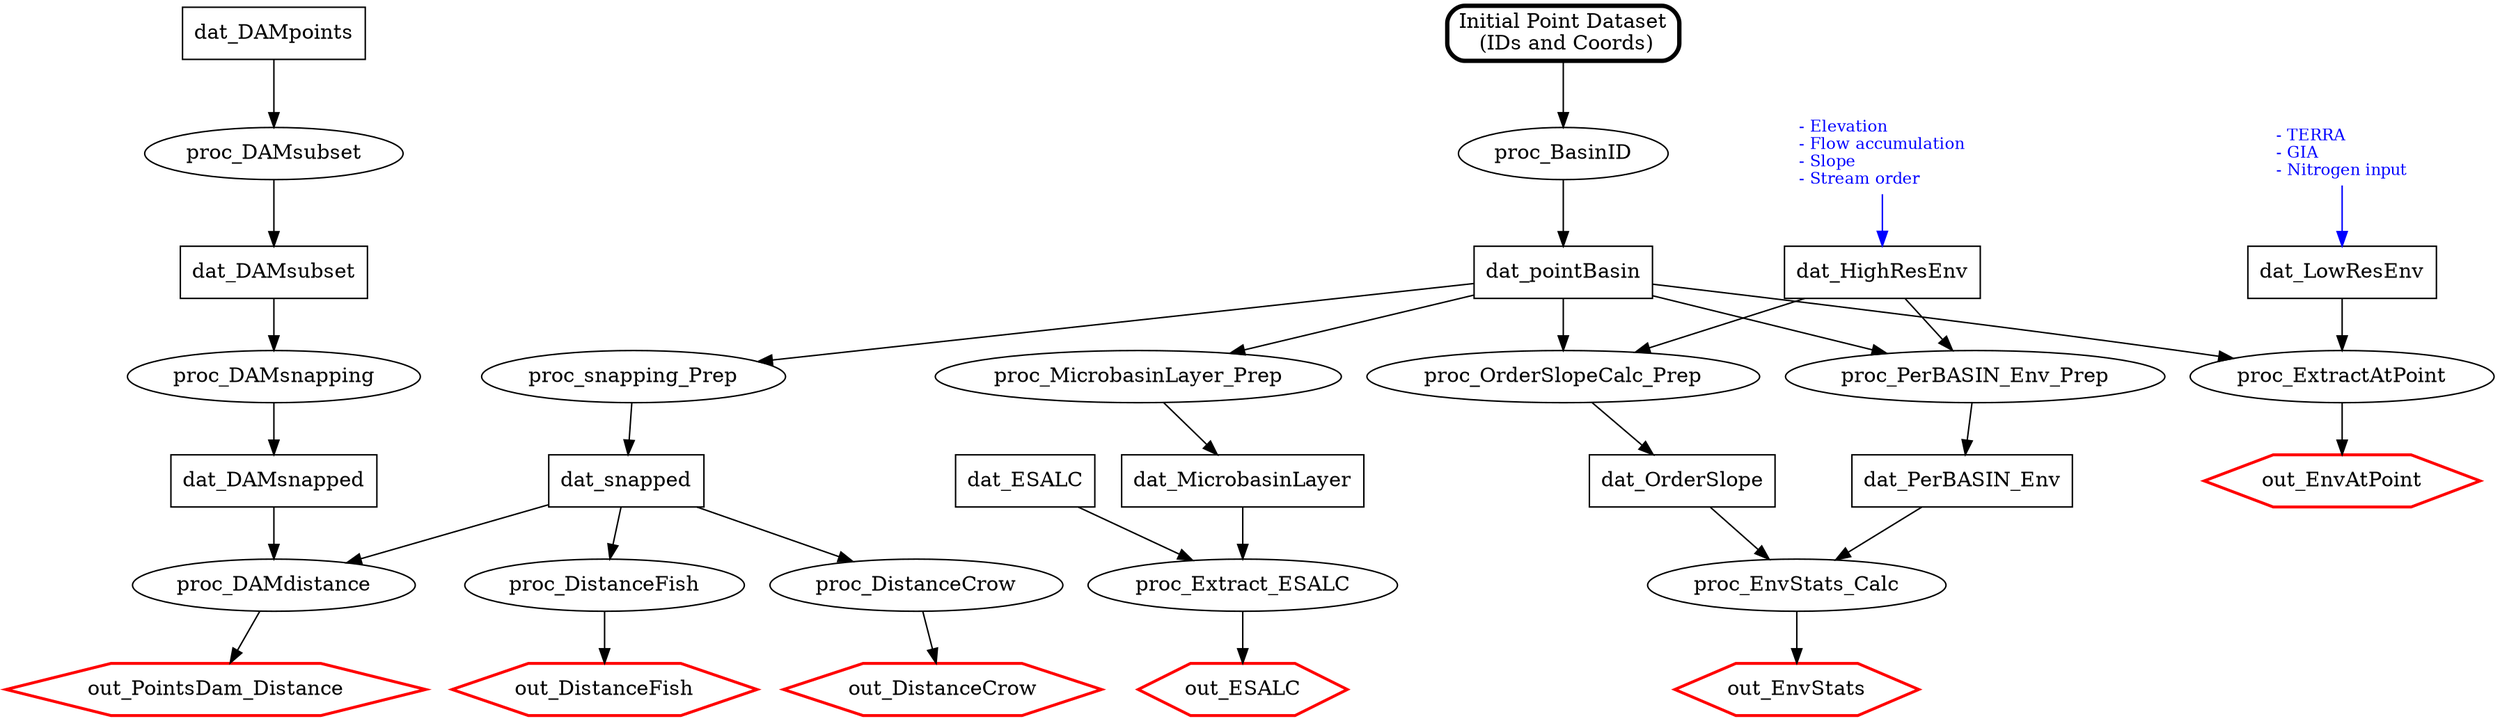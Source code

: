 digraph {

    {
    node[shape="hexagon", color=red, penwidth=2.0]
    out_DistanceCrow;out_DistanceFish;out_EnvStats;out_EnvAtPoint;out_ESALC;
    out_PointsDam_Distance
    }

    { 
    node[shape="ellipse"]
    proc_BasinID;proc_BasinID;proc_OrderSlopeCalc_Prep;proc_ExtractAtPoint;
    proc_snapping_Prep;proc_DistanceCrow;proc_DistanceFish;proc_PerBASIN_Env_Prep;
    proc_OrderSlopeCalc_Prep;proc_MicrobasinLayer_Prep;proc_EnvStats_Calc;
    proc_Extract_ESALC;proc_DAMsubset;proc_DAMsnapping;proc_DAMdistance 
    }

    {  
    node[shape="box"]
    dat_pointBasin;dat_HighResEnv;dat_HighResEnv;dat_LowResEnv;dat_snapped;
    dat_PerBASIN_Env;dat_OrderSlope;dat_MicrobasinLayer;dat_ESALC;dat_DAMpoints;
    dat_DAMsubset;dat_DAMsnapped
    }


dat_point -> proc_BasinID 
proc_BasinID -> dat_pointBasin

dat_HighRes -> dat_HighResEnv [color=blue];
dat_HighResEnv -> proc_PerBASIN_Env_Prep 
dat_HighResEnv -> proc_OrderSlopeCalc_Prep 


dat_LowRes -> dat_LowResEnv [color=blue];
dat_LowResEnv -> proc_ExtractAtPoint 

dat_pointBasin -> proc_snapping_Prep
proc_snapping_Prep -> dat_snapped
dat_snapped -> proc_DistanceCrow
dat_snapped -> proc_DistanceFish
proc_DistanceCrow -> out_DistanceCrow
proc_DistanceFish -> out_DistanceFish

dat_pointBasin -> proc_PerBASIN_Env_Prep
proc_PerBASIN_Env_Prep -> dat_PerBASIN_Env

dat_pointBasin -> proc_OrderSlopeCalc_Prep 
proc_OrderSlopeCalc_Prep -> dat_OrderSlope

dat_pointBasin -> proc_MicrobasinLayer_Prep
proc_MicrobasinLayer_Prep -> dat_MicrobasinLayer

dat_OrderSlope -> proc_EnvStats_Calc
dat_PerBASIN_Env -> proc_EnvStats_Calc

proc_EnvStats_Calc -> out_EnvStats

dat_pointBasin -> proc_ExtractAtPoint
proc_ExtractAtPoint -> out_EnvAtPoint

dat_ESALC -> proc_Extract_ESALC
dat_MicrobasinLayer -> proc_Extract_ESALC

proc_Extract_ESALC -> out_ESALC

dat_DAMpoints -> proc_DAMsubset
proc_DAMsubset -> dat_DAMsubset
dat_DAMsubset -> proc_DAMsnapping
proc_DAMsnapping -> dat_DAMsnapped
dat_snapped -> proc_DAMdistance
dat_DAMsnapped -> proc_DAMdistance
proc_DAMdistance -> out_PointsDam_Distance

dat_point[label="Initial Point Dataset\n (IDs and Coords)",shape="box", 
    style=rounded, penwidth=3.0]

dat_LowRes[label="- TERRA\l- GIA\l- Nitrogen input\l",
    shape=plaintext, fontcolor=blue, fontsize=11]

dat_HighRes[label="- Elevation\l- Flow accumulation\l- Slope\l- Stream order\l",
    shape=plaintext, fontcolor=blue, fontsize=11]

}
